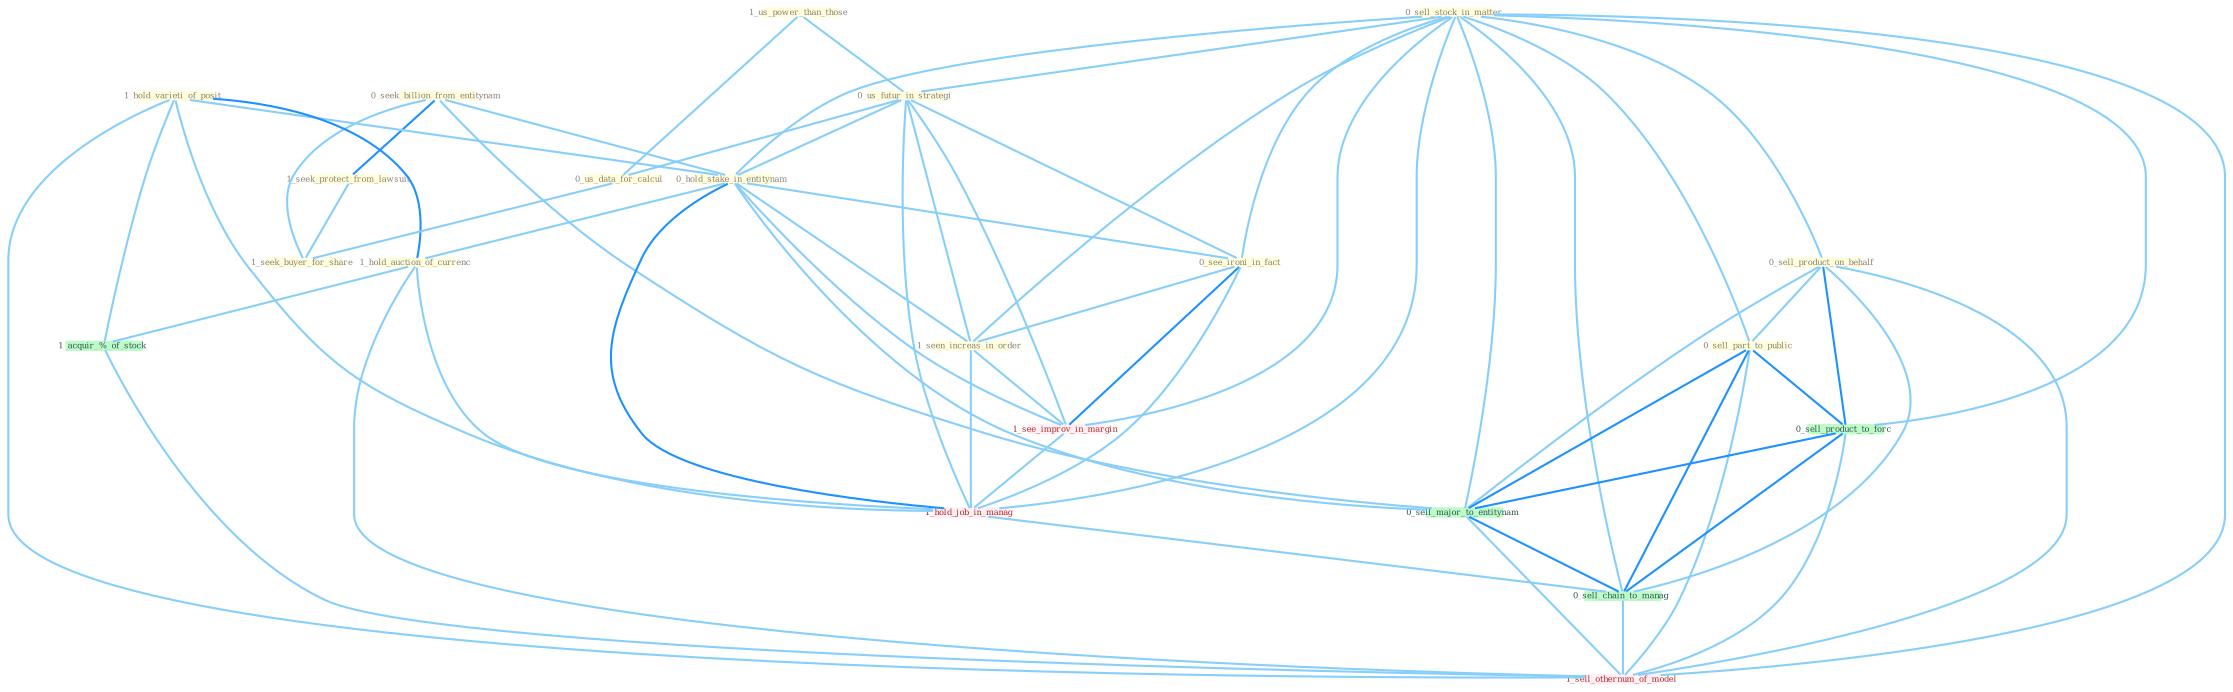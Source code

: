 Graph G{ 
    node
    [shape=polygon,style=filled,width=.5,height=.06,color="#BDFCC9",fixedsize=true,fontsize=4,
    fontcolor="#2f4f4f"];
    {node
    [color="#ffffe0", fontcolor="#8b7d6b"] "0_seek_billion_from_entitynam " "1_hold_varieti_of_posit " "0_sell_stock_in_matter " "0_sell_product_on_behalf " "1_us_power_than_those " "0_sell_part_to_public " "0_us_futur_in_strategi " "0_hold_stake_in_entitynam " "0_us_data_for_calcul " "1_seek_protect_from_lawsuit " "1_seek_buyer_for_share " "0_see_ironi_in_fact " "1_seen_increas_in_order " "1_hold_auction_of_currenc "}
{node [color="#fff0f5", fontcolor="#b22222"] "1_see_improv_in_margin " "1_hold_job_in_manag " "1_sell_othernum_of_model "}
edge [color="#B0E2FF"];

	"0_seek_billion_from_entitynam " -- "0_hold_stake_in_entitynam " [w="1", color="#87cefa" ];
	"0_seek_billion_from_entitynam " -- "1_seek_protect_from_lawsuit " [w="2", color="#1e90ff" , len=0.8];
	"0_seek_billion_from_entitynam " -- "1_seek_buyer_for_share " [w="1", color="#87cefa" ];
	"0_seek_billion_from_entitynam " -- "0_sell_major_to_entitynam " [w="1", color="#87cefa" ];
	"1_hold_varieti_of_posit " -- "0_hold_stake_in_entitynam " [w="1", color="#87cefa" ];
	"1_hold_varieti_of_posit " -- "1_hold_auction_of_currenc " [w="2", color="#1e90ff" , len=0.8];
	"1_hold_varieti_of_posit " -- "1_acquir_%_of_stock " [w="1", color="#87cefa" ];
	"1_hold_varieti_of_posit " -- "1_hold_job_in_manag " [w="1", color="#87cefa" ];
	"1_hold_varieti_of_posit " -- "1_sell_othernum_of_model " [w="1", color="#87cefa" ];
	"0_sell_stock_in_matter " -- "0_sell_product_on_behalf " [w="1", color="#87cefa" ];
	"0_sell_stock_in_matter " -- "0_sell_part_to_public " [w="1", color="#87cefa" ];
	"0_sell_stock_in_matter " -- "0_us_futur_in_strategi " [w="1", color="#87cefa" ];
	"0_sell_stock_in_matter " -- "0_hold_stake_in_entitynam " [w="1", color="#87cefa" ];
	"0_sell_stock_in_matter " -- "0_see_ironi_in_fact " [w="1", color="#87cefa" ];
	"0_sell_stock_in_matter " -- "1_seen_increas_in_order " [w="1", color="#87cefa" ];
	"0_sell_stock_in_matter " -- "1_see_improv_in_margin " [w="1", color="#87cefa" ];
	"0_sell_stock_in_matter " -- "1_hold_job_in_manag " [w="1", color="#87cefa" ];
	"0_sell_stock_in_matter " -- "0_sell_product_to_forc " [w="1", color="#87cefa" ];
	"0_sell_stock_in_matter " -- "0_sell_major_to_entitynam " [w="1", color="#87cefa" ];
	"0_sell_stock_in_matter " -- "0_sell_chain_to_manag " [w="1", color="#87cefa" ];
	"0_sell_stock_in_matter " -- "1_sell_othernum_of_model " [w="1", color="#87cefa" ];
	"0_sell_product_on_behalf " -- "0_sell_part_to_public " [w="1", color="#87cefa" ];
	"0_sell_product_on_behalf " -- "0_sell_product_to_forc " [w="2", color="#1e90ff" , len=0.8];
	"0_sell_product_on_behalf " -- "0_sell_major_to_entitynam " [w="1", color="#87cefa" ];
	"0_sell_product_on_behalf " -- "0_sell_chain_to_manag " [w="1", color="#87cefa" ];
	"0_sell_product_on_behalf " -- "1_sell_othernum_of_model " [w="1", color="#87cefa" ];
	"1_us_power_than_those " -- "0_us_futur_in_strategi " [w="1", color="#87cefa" ];
	"1_us_power_than_those " -- "0_us_data_for_calcul " [w="1", color="#87cefa" ];
	"0_sell_part_to_public " -- "0_sell_product_to_forc " [w="2", color="#1e90ff" , len=0.8];
	"0_sell_part_to_public " -- "0_sell_major_to_entitynam " [w="2", color="#1e90ff" , len=0.8];
	"0_sell_part_to_public " -- "0_sell_chain_to_manag " [w="2", color="#1e90ff" , len=0.8];
	"0_sell_part_to_public " -- "1_sell_othernum_of_model " [w="1", color="#87cefa" ];
	"0_us_futur_in_strategi " -- "0_hold_stake_in_entitynam " [w="1", color="#87cefa" ];
	"0_us_futur_in_strategi " -- "0_us_data_for_calcul " [w="1", color="#87cefa" ];
	"0_us_futur_in_strategi " -- "0_see_ironi_in_fact " [w="1", color="#87cefa" ];
	"0_us_futur_in_strategi " -- "1_seen_increas_in_order " [w="1", color="#87cefa" ];
	"0_us_futur_in_strategi " -- "1_see_improv_in_margin " [w="1", color="#87cefa" ];
	"0_us_futur_in_strategi " -- "1_hold_job_in_manag " [w="1", color="#87cefa" ];
	"0_hold_stake_in_entitynam " -- "0_see_ironi_in_fact " [w="1", color="#87cefa" ];
	"0_hold_stake_in_entitynam " -- "1_seen_increas_in_order " [w="1", color="#87cefa" ];
	"0_hold_stake_in_entitynam " -- "1_hold_auction_of_currenc " [w="1", color="#87cefa" ];
	"0_hold_stake_in_entitynam " -- "1_see_improv_in_margin " [w="1", color="#87cefa" ];
	"0_hold_stake_in_entitynam " -- "1_hold_job_in_manag " [w="2", color="#1e90ff" , len=0.8];
	"0_hold_stake_in_entitynam " -- "0_sell_major_to_entitynam " [w="1", color="#87cefa" ];
	"0_us_data_for_calcul " -- "1_seek_buyer_for_share " [w="1", color="#87cefa" ];
	"1_seek_protect_from_lawsuit " -- "1_seek_buyer_for_share " [w="1", color="#87cefa" ];
	"0_see_ironi_in_fact " -- "1_seen_increas_in_order " [w="1", color="#87cefa" ];
	"0_see_ironi_in_fact " -- "1_see_improv_in_margin " [w="2", color="#1e90ff" , len=0.8];
	"0_see_ironi_in_fact " -- "1_hold_job_in_manag " [w="1", color="#87cefa" ];
	"1_seen_increas_in_order " -- "1_see_improv_in_margin " [w="1", color="#87cefa" ];
	"1_seen_increas_in_order " -- "1_hold_job_in_manag " [w="1", color="#87cefa" ];
	"1_hold_auction_of_currenc " -- "1_acquir_%_of_stock " [w="1", color="#87cefa" ];
	"1_hold_auction_of_currenc " -- "1_hold_job_in_manag " [w="1", color="#87cefa" ];
	"1_hold_auction_of_currenc " -- "1_sell_othernum_of_model " [w="1", color="#87cefa" ];
	"1_see_improv_in_margin " -- "1_hold_job_in_manag " [w="1", color="#87cefa" ];
	"1_acquir_%_of_stock " -- "1_sell_othernum_of_model " [w="1", color="#87cefa" ];
	"1_hold_job_in_manag " -- "0_sell_chain_to_manag " [w="1", color="#87cefa" ];
	"0_sell_product_to_forc " -- "0_sell_major_to_entitynam " [w="2", color="#1e90ff" , len=0.8];
	"0_sell_product_to_forc " -- "0_sell_chain_to_manag " [w="2", color="#1e90ff" , len=0.8];
	"0_sell_product_to_forc " -- "1_sell_othernum_of_model " [w="1", color="#87cefa" ];
	"0_sell_major_to_entitynam " -- "0_sell_chain_to_manag " [w="2", color="#1e90ff" , len=0.8];
	"0_sell_major_to_entitynam " -- "1_sell_othernum_of_model " [w="1", color="#87cefa" ];
	"0_sell_chain_to_manag " -- "1_sell_othernum_of_model " [w="1", color="#87cefa" ];
}